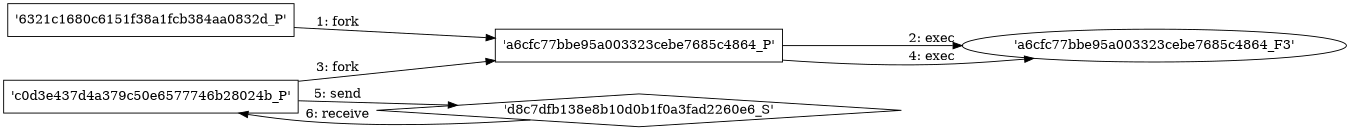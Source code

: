 digraph "D:\Learning\Paper\apt\基于CTI的攻击预警\Dataset\攻击图\ASGfromALLCTI\Three basic security hygiene tips from Microsoft’s Identity Team.dot" {
rankdir="LR"
size="9"
fixedsize="false"
splines="true"
nodesep=0.3
ranksep=0
fontsize=10
overlap="scalexy"
engine= "neato"
	"'6321c1680c6151f38a1fcb384aa0832d_P'" [node_type=Process shape=box]
	"'a6cfc77bbe95a003323cebe7685c4864_P'" [node_type=Process shape=box]
	"'6321c1680c6151f38a1fcb384aa0832d_P'" -> "'a6cfc77bbe95a003323cebe7685c4864_P'" [label="1: fork"]
	"'a6cfc77bbe95a003323cebe7685c4864_P'" [node_type=Process shape=box]
	"'a6cfc77bbe95a003323cebe7685c4864_F3'" [node_type=File shape=ellipse]
	"'a6cfc77bbe95a003323cebe7685c4864_P'" -> "'a6cfc77bbe95a003323cebe7685c4864_F3'" [label="2: exec"]
	"'c0d3e437d4a379c50e6577746b28024b_P'" [node_type=Process shape=box]
	"'a6cfc77bbe95a003323cebe7685c4864_P'" [node_type=Process shape=box]
	"'c0d3e437d4a379c50e6577746b28024b_P'" -> "'a6cfc77bbe95a003323cebe7685c4864_P'" [label="3: fork"]
	"'a6cfc77bbe95a003323cebe7685c4864_P'" [node_type=Process shape=box]
	"'a6cfc77bbe95a003323cebe7685c4864_F3'" [node_type=File shape=ellipse]
	"'a6cfc77bbe95a003323cebe7685c4864_P'" -> "'a6cfc77bbe95a003323cebe7685c4864_F3'" [label="4: exec"]
	"'d8c7dfb138e8b10d0b1f0a3fad2260e6_S'" [node_type=Socket shape=diamond]
	"'c0d3e437d4a379c50e6577746b28024b_P'" [node_type=Process shape=box]
	"'c0d3e437d4a379c50e6577746b28024b_P'" -> "'d8c7dfb138e8b10d0b1f0a3fad2260e6_S'" [label="5: send"]
	"'d8c7dfb138e8b10d0b1f0a3fad2260e6_S'" -> "'c0d3e437d4a379c50e6577746b28024b_P'" [label="6: receive"]
}

